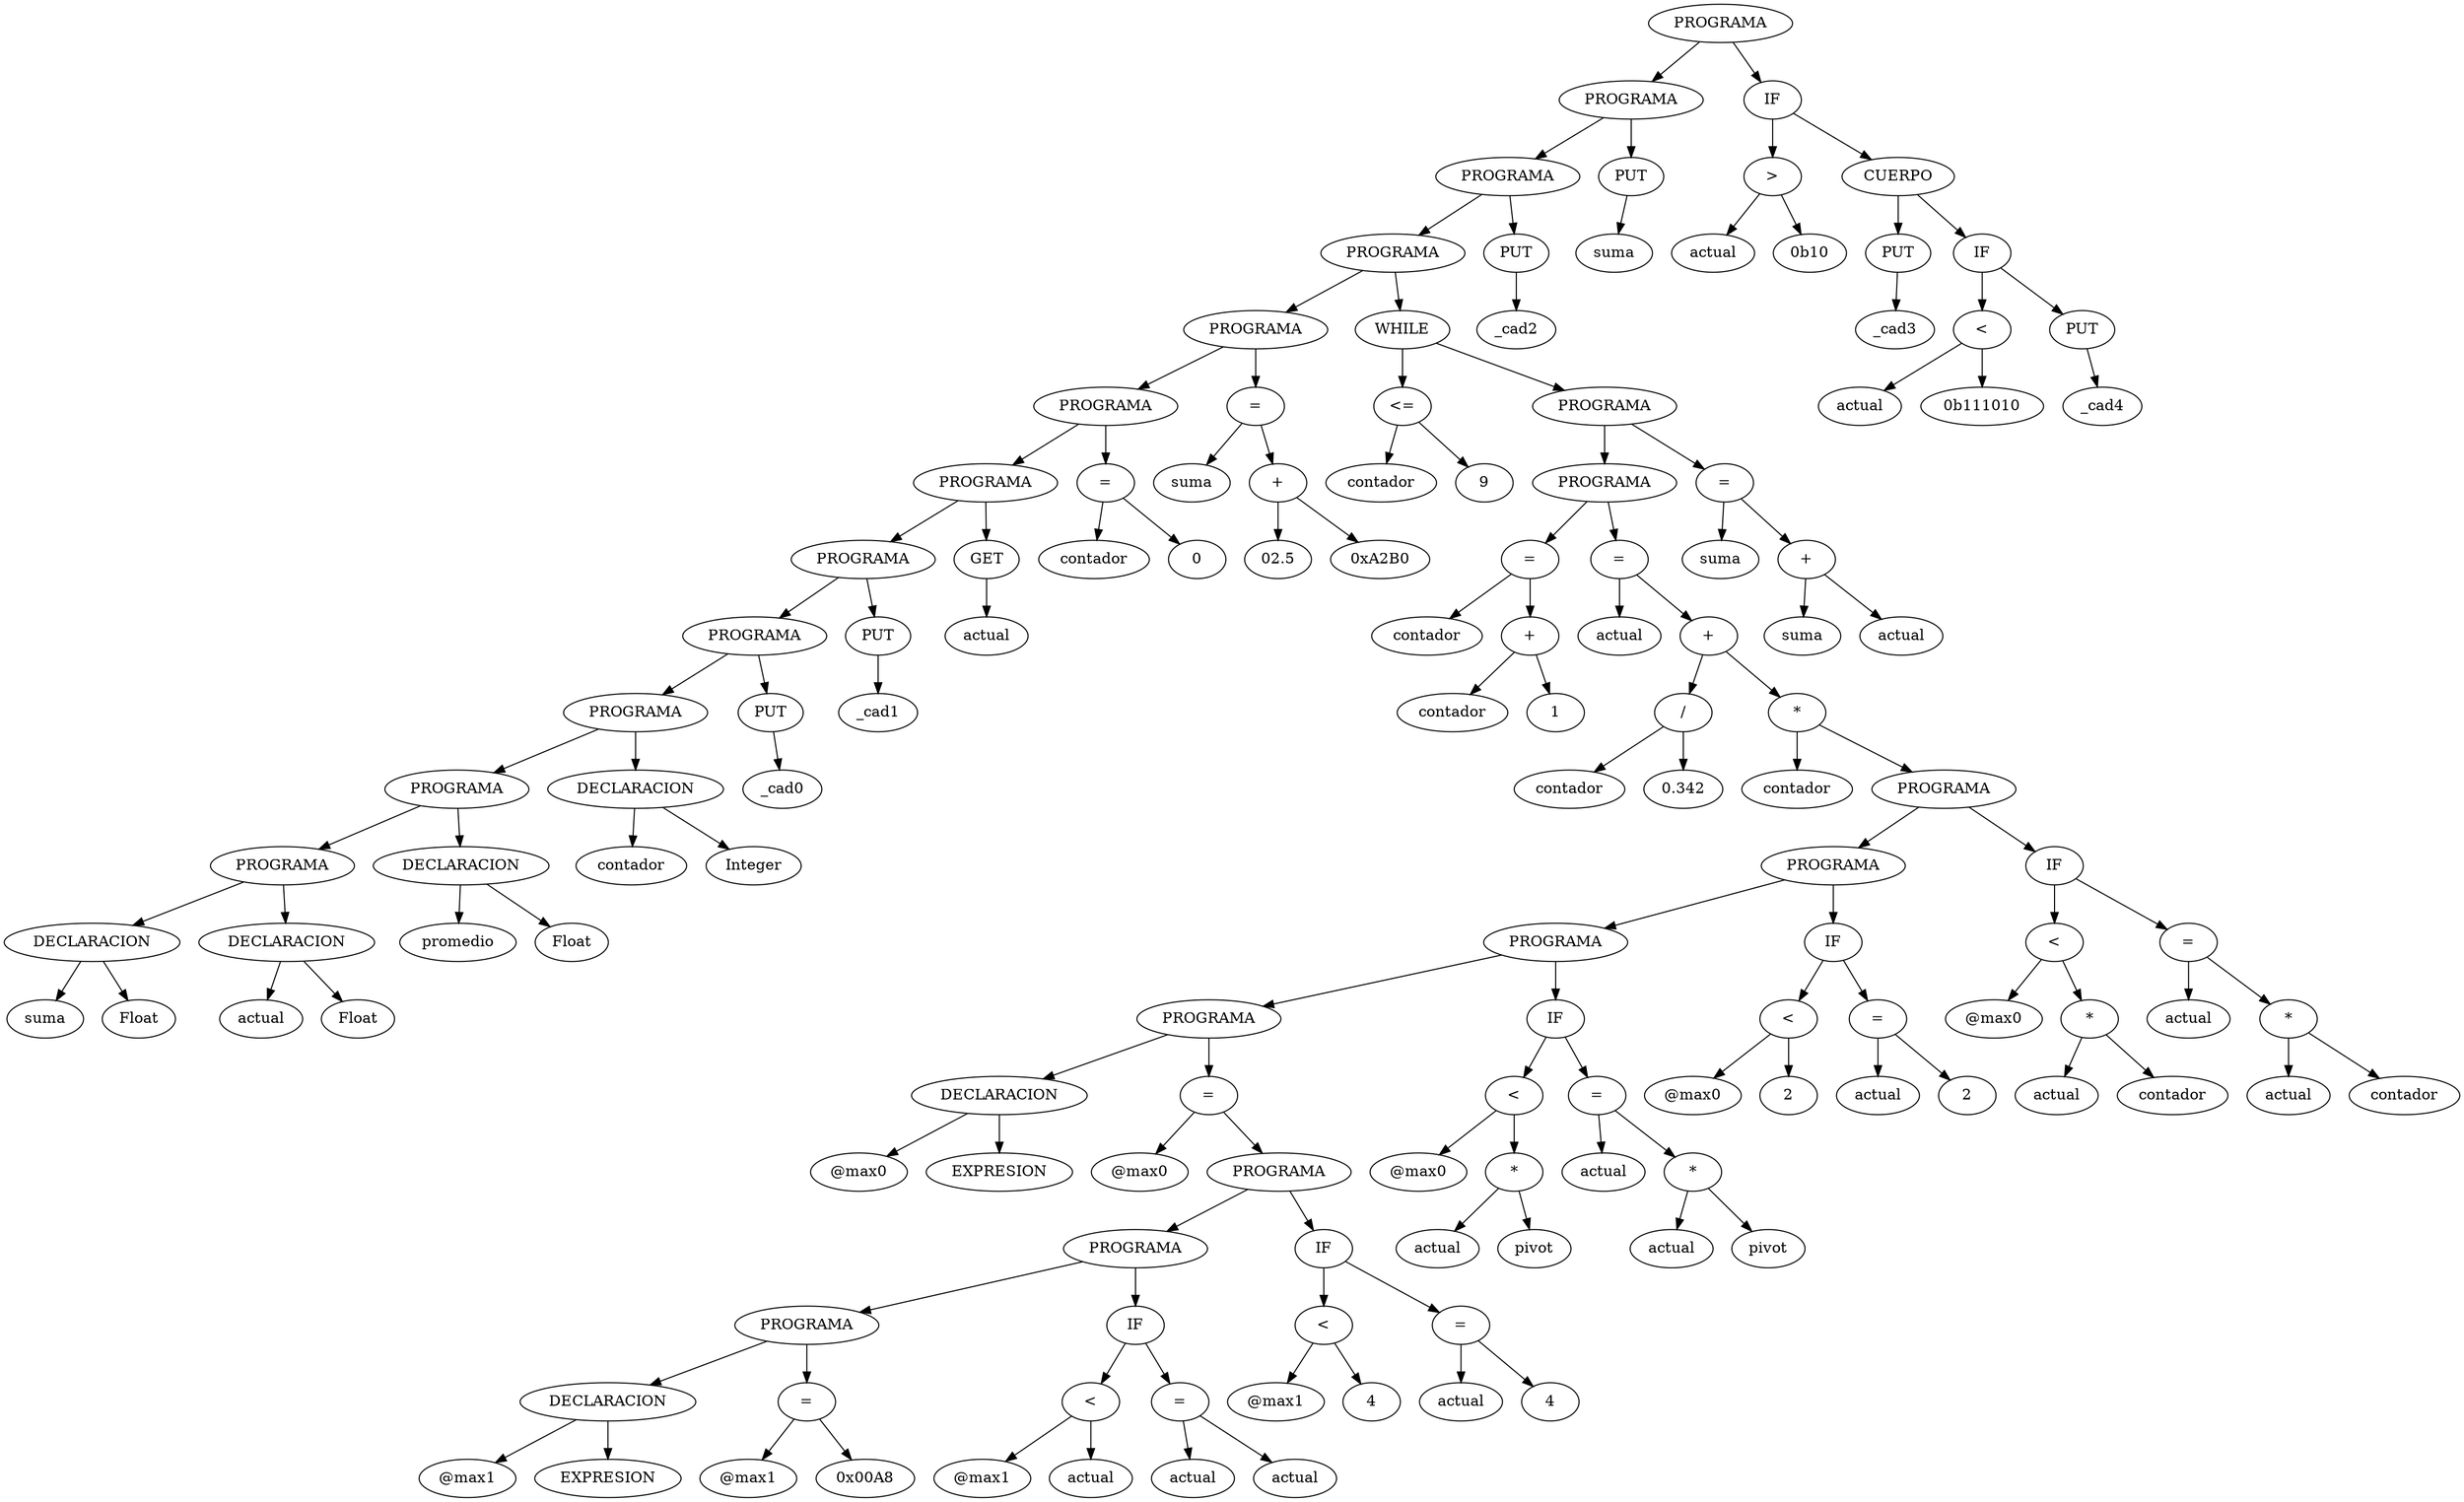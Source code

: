 digraph tree {
 1 [label="PROGRAMA"];
 1 -> 2;
 2 [label="PROGRAMA"];
 2 -> 4;
 4 [label="PROGRAMA"];
 4 -> 8;
 8 [label="PROGRAMA"];
 8 -> 16;
 16 [label="PROGRAMA"];
 16 -> 32;
 32 [label="PROGRAMA"];
 32 -> 64;
 64 [label="PROGRAMA"];
 64 -> 128;
 128 [label="PROGRAMA"];
 128 -> 256;
 256 [label="PROGRAMA"];
 256 -> 512;
 512 [label="PROGRAMA"];
 512 -> 1024;
 1024 [label="PROGRAMA"];
 1024 -> 2048;
 2048 [label="PROGRAMA"];
 2048 -> 4096;
 4096 [label="DECLARACION"];
 4096 -> 8192;
 8192 [label="suma"];
 4096 -> 8193;
 8193 [label="Float"];
 2048 -> 4097;
 4097 [label="DECLARACION"];
 4097 -> 8194;
 8194 [label="actual"];
 4097 -> 8195;
 8195 [label="Float"];
 1024 -> 2049;
 2049 [label="DECLARACION"];
 2049 -> 4098;
 4098 [label="promedio"];
 2049 -> 4099;
 4099 [label="Float"];
 512 -> 1025;
 1025 [label="DECLARACION"];
 1025 -> 2050;
 2050 [label="contador"];
 1025 -> 2051;
 2051 [label="Integer"];
 256 -> 513;
 513 [label="PUT"];
 513 -> 1026;
 1026 [label="_cad0"];
 128 -> 257;
 257 [label="PUT"];
 257 -> 514;
 514 [label="_cad1"];
 64 -> 129;
 129 [label="GET"];
 129 -> 258;
 258 [label="actual"];
 32 -> 65;
 65 [label="="];
 65 -> 130;
 130 [label="contador"];
 65 -> 131;
 131 [label="0"];
 16 -> 33;
 33 [label="="];
 33 -> 66;
 66 [label="suma"];
 33 -> 67;
 67 [label="+"];
 67 -> 134;
 134 [label="02.5"];
 67 -> 135;
 135 [label="0xA2B0"];
 8 -> 17;
 17 [label="WHILE"];
 17 -> 34;
 34 [label="<="];
 34 -> 68;
 68 [label="contador"];
 34 -> 69;
 69 [label="9"];
 17 -> 35;
 35 [label="PROGRAMA"];
 35 -> 70;
 70 [label="PROGRAMA"];
 70 -> 140;
 140 [label="="];
 140 -> 280;
 280 [label="contador"];
 140 -> 281;
 281 [label="+"];
 281 -> 562;
 562 [label="contador"];
 281 -> 563;
 563 [label="1"];
 70 -> 141;
 141 [label="="];
 141 -> 282;
 282 [label="actual"];
 141 -> 283;
 283 [label="+"];
 283 -> 566;
 566 [label="/"];
 566 -> 1132;
 1132 [label="contador"];
 566 -> 1133;
 1133 [label="0.342"];
 283 -> 567;
 567 [label="*"];
 567 -> 1134;
 1134 [label="contador"];
 567 -> 1135;
 1135 [label="PROGRAMA"];
 1135 -> 2270;
 2270 [label="PROGRAMA"];
 2270 -> 4540;
 4540 [label="PROGRAMA"];
 4540 -> 9080;
 9080 [label="PROGRAMA"];
 9080 -> 18160;
 18160 [label="DECLARACION"];
 18160 -> 36320;
 36320 [label="@max0"];
 18160 -> 36321;
 36321 [label="EXPRESION"];
 9080 -> 18161;
 18161 [label="="];
 18161 -> 36322;
 36322 [label="@max0"];
 18161 -> 36323;
 36323 [label="PROGRAMA"];
 36323 -> 72646;
 72646 [label="PROGRAMA"];
 72646 -> 145292;
 145292 [label="PROGRAMA"];
 145292 -> 290584;
 290584 [label="DECLARACION"];
 290584 -> 581168;
 581168 [label="@max1"];
 290584 -> 581169;
 581169 [label="EXPRESION"];
 145292 -> 290585;
 290585 [label="="];
 290585 -> 581170;
 581170 [label="@max1"];
 290585 -> 581171;
 581171 [label="0x00A8"];
 72646 -> 145293;
 145293 [label="IF"];
 145293 -> 290586;
 290586 [label="<"];
 290586 -> 581172;
 581172 [label="@max1"];
 290586 -> 581173;
 581173 [label="actual"];
 145293 -> 290587;
 290587 [label="="];
 290587 -> 581174;
 581174 [label="actual"];
 290587 -> 581175;
 581175 [label="actual"];
 36323 -> 72647;
 72647 [label="IF"];
 72647 -> 145294;
 145294 [label="<"];
 145294 -> 290588;
 290588 [label="@max1"];
 145294 -> 290589;
 290589 [label="4"];
 72647 -> 145295;
 145295 [label="="];
 145295 -> 290590;
 290590 [label="actual"];
 145295 -> 290591;
 290591 [label="4"];
 4540 -> 9081;
 9081 [label="IF"];
 9081 -> 18162;
 18162 [label="<"];
 18162 -> 36324;
 36324 [label="@max0"];
 18162 -> 36325;
 36325 [label="*"];
 36325 -> 72650;
 72650 [label="actual"];
 36325 -> 72651;
 72651 [label="pivot"];
 9081 -> 18163;
 18163 [label="="];
 18163 -> 36326;
 36326 [label="actual"];
 18163 -> 36327;
 36327 [label="*"];
 36327 -> 72654;
 72654 [label="actual"];
 36327 -> 72655;
 72655 [label="pivot"];
 2270 -> 4541;
 4541 [label="IF"];
 4541 -> 9082;
 9082 [label="<"];
 9082 -> 18164;
 18164 [label="@max0"];
 9082 -> 18165;
 18165 [label="2"];
 4541 -> 9083;
 9083 [label="="];
 9083 -> 18166;
 18166 [label="actual"];
 9083 -> 18167;
 18167 [label="2"];
 1135 -> 2271;
 2271 [label="IF"];
 2271 -> 4542;
 4542 [label="<"];
 4542 -> 9084;
 9084 [label="@max0"];
 4542 -> 9085;
 9085 [label="*"];
 9085 -> 18170;
 18170 [label="actual"];
 9085 -> 18171;
 18171 [label="contador"];
 2271 -> 4543;
 4543 [label="="];
 4543 -> 9086;
 9086 [label="actual"];
 4543 -> 9087;
 9087 [label="*"];
 9087 -> 18174;
 18174 [label="actual"];
 9087 -> 18175;
 18175 [label="contador"];
 35 -> 71;
 71 [label="="];
 71 -> 142;
 142 [label="suma"];
 71 -> 143;
 143 [label="+"];
 143 -> 286;
 286 [label="suma"];
 143 -> 287;
 287 [label="actual"];
 4 -> 9;
 9 [label="PUT"];
 9 -> 18;
 18 [label="_cad2"];
 2 -> 5;
 5 [label="PUT"];
 5 -> 10;
 10 [label="suma"];
 1 -> 3;
 3 [label="IF"];
 3 -> 6;
 6 [label=">"];
 6 -> 12;
 12 [label="actual"];
 6 -> 13;
 13 [label="0b10"];
 3 -> 7;
 7 [label="CUERPO"];
 7 -> 14;
 14 [label="PUT"];
 14 -> 28;
 28 [label="_cad3"];
 7 -> 15;
 15 [label="IF"];
 15 -> 30;
 30 [label="<"];
 30 -> 60;
 60 [label="actual"];
 30 -> 61;
 61 [label="0b111010"];
 15 -> 31;
 31 [label="PUT"];
 31 -> 62;
 62 [label="_cad4"];
}

